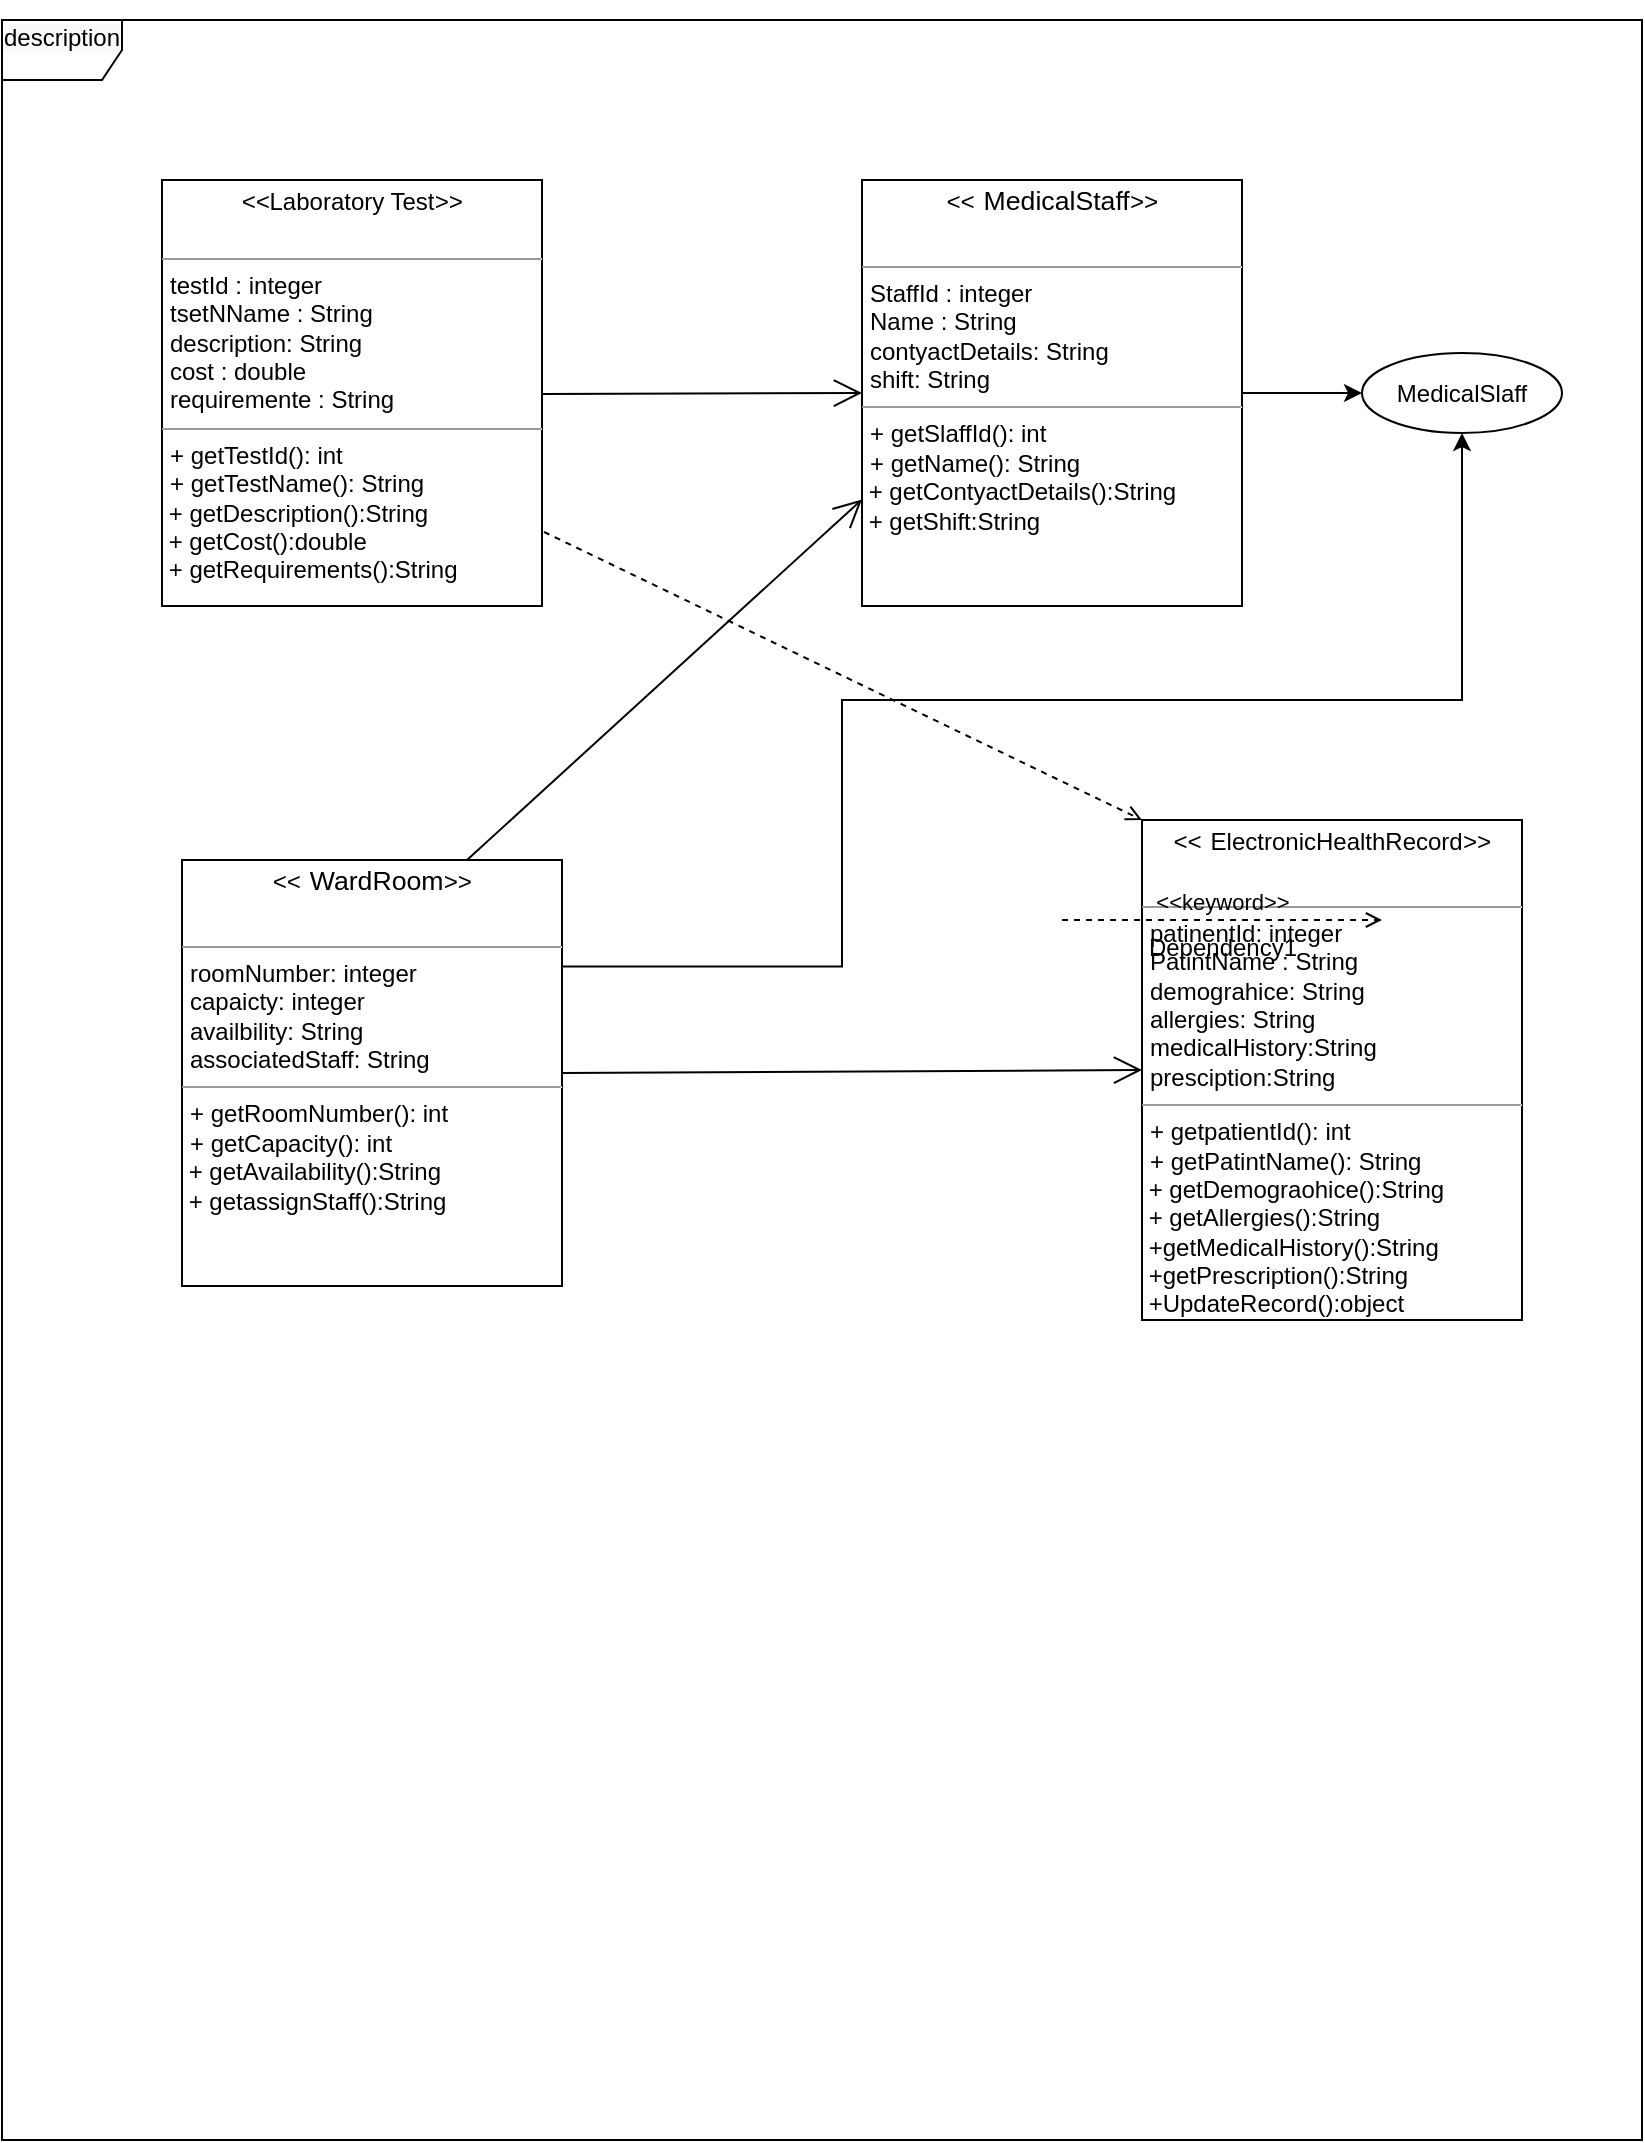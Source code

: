 <mxfile version="20.5.3" type="device"><diagram name="Page-1" id="c4acf3e9-155e-7222-9cf6-157b1a14988f"><mxGraphModel dx="2181" dy="1820" grid="1" gridSize="10" guides="1" tooltips="1" connect="1" arrows="1" fold="1" page="1" pageScale="1" pageWidth="850" pageHeight="1100" background="none" math="0" shadow="0"><root><mxCell id="0"/><mxCell id="1" parent="0"/><mxCell id="17acba5748e5396b-1" value="&#10;&lt;span style=&quot;color: rgb(0, 0, 0); font-family: Helvetica; font-size: 12px; font-style: normal; font-variant-ligatures: normal; font-variant-caps: normal; font-weight: 400; letter-spacing: normal; orphans: 2; text-align: left; text-indent: 0px; text-transform: none; widows: 2; word-spacing: 0px; -webkit-text-stroke-width: 0px; background-color: rgb(248, 249, 250); text-decoration-thickness: initial; text-decoration-style: initial; text-decoration-color: initial; float: none; display: inline !important;&quot;&gt;description&lt;/span&gt;&#10;&#10;" style="shape=umlFrame;whiteSpace=wrap;html=1;rounded=0;shadow=0;comic=0;labelBackgroundColor=none;strokeWidth=1;fontFamily=Verdana;fontSize=10;align=center;" parent="1" vertex="1"><mxGeometry x="-40" width="820" height="1060" as="geometry"/></mxCell><mxCell id="5d2195bd80daf111-18" value="&lt;p style=&quot;margin:0px;margin-top:4px;text-align:center;&quot;&gt;&lt;i&gt;&amp;lt;&amp;lt;&lt;/i&gt;&lt;span&gt;Laboratory Test&lt;/span&gt;&lt;i&gt;&amp;gt;&amp;gt;&lt;/i&gt;&lt;br&gt;&lt;br&gt;&lt;/p&gt;&lt;hr size=&quot;1&quot;&gt;&lt;p style=&quot;margin:0px;margin-left:4px;&quot;&gt;testId : integer&lt;/p&gt;&lt;p style=&quot;margin:0px;margin-left:4px;&quot;&gt;tsetNName : String&lt;/p&gt;&lt;p style=&quot;margin:0px;margin-left:4px;&quot;&gt;description: String&lt;/p&gt;&lt;p style=&quot;margin:0px;margin-left:4px;&quot;&gt;cost : double&lt;/p&gt;&lt;p style=&quot;margin:0px;margin-left:4px;&quot;&gt;requiremente : String&lt;/p&gt;&lt;hr size=&quot;1&quot;&gt;&lt;p style=&quot;margin:0px;margin-left:4px;&quot;&gt;+ getTestId(): int&lt;br&gt;+ getTestName(): String&lt;/p&gt;&lt;span style=&quot;line-height: 107%;&quot;&gt;&amp;nbsp;+&amp;nbsp;&lt;/span&gt;&lt;span&gt;getDescription():String&lt;br&gt;&lt;/span&gt;&lt;span&gt;&amp;nbsp;+ getCost():double&lt;br&gt;&lt;/span&gt;&lt;span&gt;&amp;nbsp;+&amp;nbsp;&lt;/span&gt;&lt;span&gt;getRequirements():String&lt;/span&gt;&lt;span&gt;&lt;br&gt;&lt;br&gt;&lt;/span&gt;" style="verticalAlign=top;align=left;overflow=fill;fontSize=12;fontFamily=Helvetica;html=1;rounded=0;shadow=0;comic=0;labelBackgroundColor=none;strokeWidth=1" parent="1" vertex="1"><mxGeometry x="40" y="80" width="190" height="213" as="geometry"/></mxCell><mxCell id="z0fgB8z2kBy54HdT0oFg-15" style="edgeStyle=orthogonalEdgeStyle;rounded=0;orthogonalLoop=1;jettySize=auto;html=1;exitX=1;exitY=0.5;exitDx=0;exitDy=0;" edge="1" parent="1" source="z0fgB8z2kBy54HdT0oFg-1" target="z0fgB8z2kBy54HdT0oFg-14"><mxGeometry relative="1" as="geometry"/></mxCell><mxCell id="z0fgB8z2kBy54HdT0oFg-1" value="&lt;p style=&quot;margin:0px;margin-top:4px;text-align:center;&quot;&gt;&lt;i&gt;&amp;lt;&amp;lt;&lt;/i&gt;&lt;span style=&quot;text-indent: -0.25in; background-color: initial; text-align: left; font-size: 10pt; line-height: 107%;&quot;&gt;&lt;span style=&quot;font-variant-numeric: normal; font-variant-east-asian: normal; font-variant-alternates: normal; font-kerning: auto; font-optical-sizing: auto; font-feature-settings: normal; font-variation-settings: normal; font-stretch: normal; font-size: 7pt; line-height: normal; font-family: &amp;quot;Times New Roman&amp;quot;;&quot;&gt;&amp;nbsp;&amp;nbsp;&lt;/span&gt;&lt;/span&gt;&lt;span style=&quot;text-indent: -0.25in; background-color: initial; text-align: left;&quot; dir=&quot;LTR&quot;&gt;&lt;/span&gt;&lt;span style=&quot;text-indent: -0.25in; background-color: initial; text-align: left; font-size: 10pt; line-height: 107%;&quot;&gt;MedicalStaff&lt;/span&gt;&lt;i style=&quot;background-color: initial;&quot;&gt;&amp;gt;&amp;gt;&lt;/i&gt;&lt;/p&gt;&lt;p style=&quot;margin:0px;margin-top:4px;text-align:center;&quot;&gt;&lt;br&gt;&lt;/p&gt;&lt;hr size=&quot;1&quot;&gt;&lt;p style=&quot;margin:0px;margin-left:4px;&quot;&gt;StaffId : integer&lt;/p&gt;&lt;p style=&quot;margin:0px;margin-left:4px;&quot;&gt;Name : String&lt;/p&gt;&lt;p style=&quot;margin:0px;margin-left:4px;&quot;&gt;contyactDetails: String&lt;/p&gt;&lt;p style=&quot;margin:0px;margin-left:4px;&quot;&gt;shift: String&lt;/p&gt;&lt;hr size=&quot;1&quot;&gt;&lt;p style=&quot;margin:0px;margin-left:4px;&quot;&gt;+ getSlaffId(): int&lt;br&gt;+ getName(): String&lt;/p&gt;&lt;span style=&quot;line-height: 107%;&quot;&gt;&amp;nbsp;+ getContyactDetails&lt;/span&gt;&lt;span&gt;():String&lt;/span&gt;&lt;span&gt;&lt;br&gt;&lt;/span&gt;&lt;span&gt;&amp;nbsp;+ getShift&lt;/span&gt;&lt;span&gt;:String&lt;/span&gt;&lt;span&gt;&lt;br&gt;&lt;br&gt;&lt;/span&gt;" style="verticalAlign=top;align=left;overflow=fill;fontSize=12;fontFamily=Helvetica;html=1;rounded=0;shadow=0;comic=0;labelBackgroundColor=none;strokeWidth=1" vertex="1" parent="1"><mxGeometry x="390" y="80" width="190" height="213" as="geometry"/></mxCell><mxCell id="z0fgB8z2kBy54HdT0oFg-16" style="edgeStyle=orthogonalEdgeStyle;rounded=0;orthogonalLoop=1;jettySize=auto;html=1;exitX=1;exitY=0.25;exitDx=0;exitDy=0;entryX=0.5;entryY=1;entryDx=0;entryDy=0;" edge="1" parent="1" source="z0fgB8z2kBy54HdT0oFg-2" target="z0fgB8z2kBy54HdT0oFg-14"><mxGeometry relative="1" as="geometry"><Array as="points"><mxPoint x="380" y="473"/><mxPoint x="380" y="340"/><mxPoint x="690" y="340"/></Array></mxGeometry></mxCell><mxCell id="z0fgB8z2kBy54HdT0oFg-2" value="&lt;p style=&quot;margin:0px;margin-top:4px;text-align:center;&quot;&gt;&lt;i&gt;&amp;lt;&amp;lt;&lt;/i&gt;&lt;span style=&quot;text-indent: -0.25in; background-color: initial; text-align: left; font-size: 10pt; line-height: 107%;&quot;&gt;&lt;span style=&quot;font-variant-numeric: normal; font-variant-east-asian: normal; font-variant-alternates: normal; font-kerning: auto; font-optical-sizing: auto; font-feature-settings: normal; font-variation-settings: normal; font-stretch: normal; font-size: 7pt; line-height: normal; font-family: &amp;quot;Times New Roman&amp;quot;;&quot;&gt;&amp;nbsp;&amp;nbsp;&lt;/span&gt;&lt;/span&gt;&lt;span style=&quot;font-size:10.0pt;line-height:107%;&lt;br/&gt;font-family:&amp;quot;Calibri&amp;quot;,sans-serif;mso-ascii-theme-font:minor-latin;mso-fareast-font-family:&lt;br/&gt;Calibri;mso-fareast-theme-font:minor-latin;mso-hansi-theme-font:minor-latin;&lt;br/&gt;mso-bidi-font-family:Arial;mso-bidi-theme-font:minor-bidi;mso-ansi-language:&lt;br/&gt;EN-US;mso-fareast-language:EN-US;mso-bidi-language:AR-SA&quot;&gt;WardRoom&lt;/span&gt;&lt;i style=&quot;background-color: initial;&quot;&gt;&amp;gt;&amp;gt;&lt;/i&gt;&lt;/p&gt;&lt;p style=&quot;margin:0px;margin-top:4px;text-align:center;&quot;&gt;&lt;br&gt;&lt;/p&gt;&lt;hr size=&quot;1&quot;&gt;&lt;p style=&quot;margin:0px;margin-left:4px;&quot;&gt;roomNumber: integer&lt;/p&gt;&lt;p style=&quot;margin:0px;margin-left:4px;&quot;&gt;capaicty: integer&lt;/p&gt;&lt;p style=&quot;margin:0px;margin-left:4px;&quot;&gt;availbility: String&lt;/p&gt;&lt;p style=&quot;margin:0px;margin-left:4px;&quot;&gt;associatedStaff: String&lt;/p&gt;&lt;hr size=&quot;1&quot;&gt;&lt;p style=&quot;margin:0px;margin-left:4px;&quot;&gt;+ getRoomNumber(): int&lt;br&gt;+ getCapacity(): int&lt;/p&gt;&lt;span style=&quot;line-height: 107%;&quot;&gt;&amp;nbsp;+ getAvailability&lt;/span&gt;&lt;span&gt;():String&lt;/span&gt;&lt;span&gt;&lt;br&gt;&lt;/span&gt;&lt;span&gt;&amp;nbsp;+ getassignStaff()&lt;/span&gt;&lt;span&gt;:String&lt;/span&gt;&lt;span&gt;&lt;br&gt;&lt;br&gt;&lt;/span&gt;" style="verticalAlign=top;align=left;overflow=fill;fontSize=12;fontFamily=Helvetica;html=1;rounded=0;shadow=0;comic=0;labelBackgroundColor=none;strokeWidth=1" vertex="1" parent="1"><mxGeometry x="50" y="420" width="190" height="213" as="geometry"/></mxCell><mxCell id="z0fgB8z2kBy54HdT0oFg-3" value="&lt;p style=&quot;margin:0px;margin-top:4px;text-align:center;&quot;&gt;&lt;i&gt;&amp;lt;&amp;lt;&lt;/i&gt;&lt;span style=&quot;text-indent: -0.25in; background-color: initial; text-align: left; font-size: 10pt; line-height: 107%;&quot;&gt;&lt;span style=&quot;font-variant-numeric: normal; font-variant-east-asian: normal; font-variant-alternates: normal; font-kerning: auto; font-optical-sizing: auto; font-feature-settings: normal; font-variation-settings: normal; font-stretch: normal; font-size: 7pt; line-height: normal; font-family: &amp;quot;Times New Roman&amp;quot;;&quot;&gt;&amp;nbsp;&amp;nbsp;&lt;/span&gt;&lt;/span&gt;&lt;span&gt;ElectronicHealthRecord&lt;/span&gt;&lt;i style=&quot;background-color: initial;&quot;&gt;&amp;gt;&amp;gt;&lt;/i&gt;&lt;/p&gt;&lt;p style=&quot;margin:0px;margin-top:4px;text-align:center;&quot;&gt;&lt;br&gt;&lt;/p&gt;&lt;hr size=&quot;1&quot;&gt;&lt;p style=&quot;margin:0px;margin-left:4px;&quot;&gt;patinentId: integer&lt;/p&gt;&lt;p style=&quot;margin:0px;margin-left:4px;&quot;&gt;PatintName : String&lt;/p&gt;&lt;p style=&quot;margin:0px;margin-left:4px;&quot;&gt;demograhice: String&lt;/p&gt;&lt;p style=&quot;margin:0px;margin-left:4px;&quot;&gt;allergies: String&lt;/p&gt;&lt;p style=&quot;margin:0px;margin-left:4px;&quot;&gt;medicalHistory:String&lt;/p&gt;&lt;p style=&quot;margin:0px;margin-left:4px;&quot;&gt;presciption:String&lt;/p&gt;&lt;hr size=&quot;1&quot;&gt;&lt;p style=&quot;margin:0px;margin-left:4px;&quot;&gt;+ getpatientId(): int&lt;br&gt;+ getPatintName(): String&lt;/p&gt;&lt;span style=&quot;line-height: 107%;&quot;&gt;&amp;nbsp;+ getDemograohice&lt;/span&gt;&lt;span&gt;():String&lt;/span&gt;&lt;span&gt;&lt;br&gt;&lt;/span&gt;&lt;span&gt;&amp;nbsp;+ getAllergies()&lt;/span&gt;&lt;span&gt;:String&lt;br&gt;&amp;nbsp;+getMedicalHistory():String&lt;br&gt;&amp;nbsp;+getPrescription():String&lt;br&gt;&amp;nbsp;+UpdateRecord():object&lt;br&gt;&lt;/span&gt;&lt;span&gt;&lt;br&gt;&lt;br&gt;&lt;/span&gt;" style="verticalAlign=top;align=left;overflow=fill;fontSize=12;fontFamily=Helvetica;html=1;rounded=0;shadow=0;comic=0;labelBackgroundColor=none;strokeWidth=1" vertex="1" parent="1"><mxGeometry x="530" y="400" width="190" height="250" as="geometry"/></mxCell><mxCell id="z0fgB8z2kBy54HdT0oFg-7" value="" style="endArrow=open;endFill=1;endSize=12;html=1;rounded=0;entryX=0;entryY=0.5;entryDx=0;entryDy=0;" edge="1" parent="1" target="z0fgB8z2kBy54HdT0oFg-1"><mxGeometry width="160" relative="1" as="geometry"><mxPoint x="230" y="187" as="sourcePoint"/><mxPoint x="390" y="190" as="targetPoint"/></mxGeometry></mxCell><mxCell id="z0fgB8z2kBy54HdT0oFg-8" value="" style="endArrow=open;endFill=1;endSize=12;html=1;rounded=0;exitX=0.75;exitY=0;exitDx=0;exitDy=0;entryX=0;entryY=0.75;entryDx=0;entryDy=0;" edge="1" parent="1" source="z0fgB8z2kBy54HdT0oFg-2" target="z0fgB8z2kBy54HdT0oFg-1"><mxGeometry width="160" relative="1" as="geometry"><mxPoint x="490" y="450" as="sourcePoint"/><mxPoint x="650" y="450" as="targetPoint"/></mxGeometry></mxCell><mxCell id="z0fgB8z2kBy54HdT0oFg-9" value="" style="endArrow=open;endFill=1;endSize=12;html=1;rounded=0;exitX=1;exitY=0.5;exitDx=0;exitDy=0;entryX=0;entryY=0.5;entryDx=0;entryDy=0;" edge="1" parent="1" source="z0fgB8z2kBy54HdT0oFg-2" target="z0fgB8z2kBy54HdT0oFg-3"><mxGeometry width="160" relative="1" as="geometry"><mxPoint x="490" y="450" as="sourcePoint"/><mxPoint x="650" y="450" as="targetPoint"/></mxGeometry></mxCell><mxCell id="z0fgB8z2kBy54HdT0oFg-10" value="&amp;lt;&amp;lt;keyword&amp;gt;&amp;gt;" style="endArrow=open;html=1;rounded=0;align=center;verticalAlign=bottom;dashed=1;endFill=0;labelBackgroundColor=none;" edge="1" parent="1"><mxGeometry relative="1" as="geometry"><mxPoint x="490" y="450" as="sourcePoint"/><mxPoint x="650" y="450" as="targetPoint"/></mxGeometry></mxCell><mxCell id="z0fgB8z2kBy54HdT0oFg-11" value="Dependency1" style="resizable=0;html=1;align=center;verticalAlign=top;labelBackgroundColor=none;" connectable="0" vertex="1" parent="z0fgB8z2kBy54HdT0oFg-10"><mxGeometry relative="1" as="geometry"/></mxCell><mxCell id="z0fgB8z2kBy54HdT0oFg-12" value="" style="endArrow=open;html=1;rounded=0;align=center;verticalAlign=bottom;dashed=1;endFill=0;labelBackgroundColor=none;exitX=1.005;exitY=0.826;exitDx=0;exitDy=0;exitPerimeter=0;" edge="1" parent="1" source="5d2195bd80daf111-18"><mxGeometry relative="1" as="geometry"><mxPoint x="490" y="450" as="sourcePoint"/><mxPoint x="530" y="400" as="targetPoint"/></mxGeometry></mxCell><mxCell id="z0fgB8z2kBy54HdT0oFg-13" value="" style="resizable=0;html=1;align=center;verticalAlign=top;labelBackgroundColor=none;" connectable="0" vertex="1" parent="z0fgB8z2kBy54HdT0oFg-12"><mxGeometry relative="1" as="geometry"/></mxCell><mxCell id="z0fgB8z2kBy54HdT0oFg-14" value="MedicalSlaff" style="ellipse;whiteSpace=wrap;html=1;align=center;" vertex="1" parent="1"><mxGeometry x="640" y="166.5" width="100" height="40" as="geometry"/></mxCell></root></mxGraphModel></diagram></mxfile>